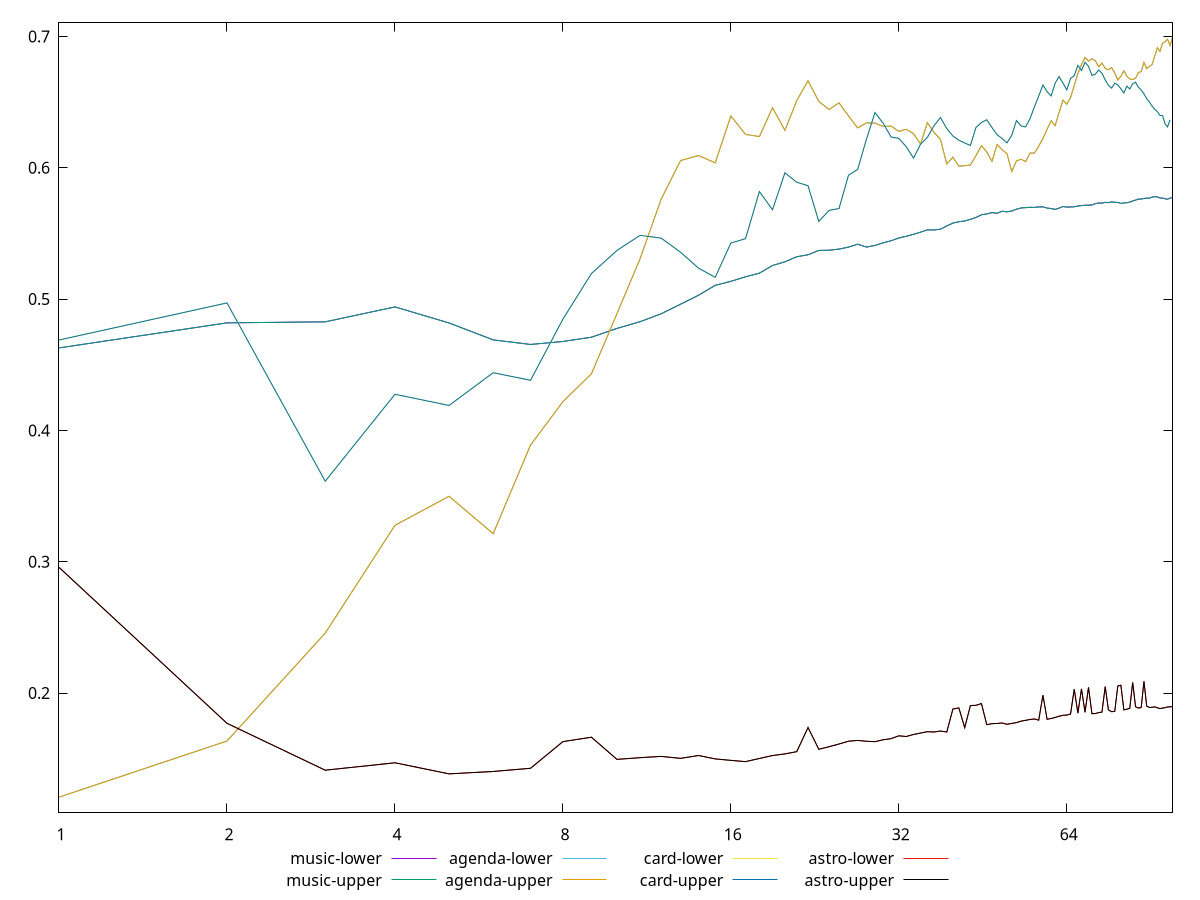 reset

$musicLower <<EOF
0 0.5218803614942982
1 0.46281041183942695
2 0.48188414254664197
3 0.48266953968774057
4 0.49401995954934363
5 0.4817949891841581
6 0.46890988050004556
7 0.465435664785239
8 0.46770767709713185
9 0.47095181304376504
10 0.47766173139068785
11 0.4827741334475555
12 0.48878858431038863
13 0.49608695063617353
14 0.5029074865160675
15 0.5104678488475123
16 0.5135131728974811
17 0.5169627857340501
18 0.5197343838878562
19 0.5255599557951957
20 0.5283883997760594
21 0.5322177803320248
22 0.533736965389042
23 0.5370193840872229
24 0.537188562415329
25 0.5380369142228403
26 0.5395777226937123
27 0.541754891525987
28 0.5395810512832656
29 0.5408160735736368
30 0.5428370886999607
31 0.54441374900746
32 0.546507666385135
33 0.54779544284499
34 0.5493161789455338
35 0.5509375556336773
36 0.5527226257365023
37 0.5525972078547068
38 0.553223833222882
39 0.555663190818496
40 0.557851755808854
41 0.5588911839917543
42 0.5594325537288983
43 0.5607048474684359
44 0.5621067132985272
45 0.5641700373946457
46 0.5648132071042
47 0.5658088564991811
48 0.5653111081619469
49 0.5668789654904571
50 0.566406825233825
51 0.5670720188295846
52 0.5684227100107618
53 0.5693892095228776
54 0.5696022961264027
55 0.5698660126862419
56 0.5697575837164253
57 0.5701606767586257
58 0.5702113878465297
59 0.5692959395615372
60 0.5688967467513542
61 0.5682728819256604
62 0.5692471648985843
63 0.5704629314344015
64 0.5700134084547824
65 0.5701446242719882
66 0.5702735386095565
67 0.5708058519807716
68 0.5711933184153623
69 0.5714033629050709
70 0.5715018829100013
71 0.5716302548284918
72 0.5726543578850446
73 0.5731227944275983
74 0.573037409265187
75 0.5736531238412899
76 0.5733960897737412
77 0.5739859678203649
78 0.5736838204963024
79 0.5735923106121991
80 0.5727780916564857
81 0.5732317351814187
82 0.5733582517384976
83 0.5737987893813449
84 0.574694813545408
85 0.5753627290870178
86 0.5761027547510436
87 0.5761392215935929
88 0.5766128617805908
89 0.576825137541339
90 0.5767796817722929
91 0.5776194763314713
92 0.5779468678610372
93 0.5778041425105497
94 0.5769133717768082
95 0.5769059037805467
96 0.5763633084217261
97 0.575991721196719
98 0.5769226437426677
99 0.5773143604460856
EOF

$musicUpper <<EOF
0 0.5218803614942982
1 0.46281041183942695
2 0.48188414254664197
3 0.48266953968774057
4 0.49401995954934363
5 0.4817949891841581
6 0.46890988050004556
7 0.465435664785239
8 0.46770767709713185
9 0.47095181304376504
10 0.47766173139068785
11 0.4827741334475555
12 0.48878858431038863
13 0.49608695063617353
14 0.5029074865160675
15 0.5104678488475123
16 0.5135131728974811
17 0.5169627857340501
18 0.5197343838878562
19 0.5255599557951957
20 0.5283883997760594
21 0.5322177803320248
22 0.533736965389042
23 0.5370193840872229
24 0.537188562415329
25 0.5380369142228403
26 0.5395777226937123
27 0.541754891525987
28 0.5395810512832656
29 0.5408160735736368
30 0.5428370886999607
31 0.54441374900746
32 0.546507666385135
33 0.54779544284499
34 0.5493161789455338
35 0.5509375556336773
36 0.5527226257365023
37 0.5525972078547068
38 0.553223833222882
39 0.555663190818496
40 0.557851755808854
41 0.5588911839917543
42 0.5594325537288983
43 0.5607048474684359
44 0.5621067132985272
45 0.5641700373946457
46 0.5648132071042
47 0.5658088564991811
48 0.5653111081619469
49 0.5668789654904571
50 0.566406825233825
51 0.5670720188295846
52 0.5684227100107618
53 0.5693892095228776
54 0.5696022961264027
55 0.5698660126862419
56 0.5697575837164253
57 0.5701606767586257
58 0.5702113878465297
59 0.5692959395615372
60 0.5688967467513542
61 0.5682728819256604
62 0.5692471648985843
63 0.5704629314344015
64 0.5700134084547824
65 0.5701446242719882
66 0.5702735386095565
67 0.5708058519807716
68 0.5711933184153623
69 0.5714033629050709
70 0.5715018829100013
71 0.5716302548284918
72 0.5726543578850446
73 0.5731227944275983
74 0.573037409265187
75 0.5736531238412899
76 0.5733960897737412
77 0.5739859678203649
78 0.5736838204963024
79 0.5735923106121991
80 0.5727780916564857
81 0.5732317351814187
82 0.5733582517384976
83 0.5737987893813449
84 0.574694813545408
85 0.5753627290870178
86 0.5761027547510436
87 0.5761392215935929
88 0.5766128617805908
89 0.576825137541339
90 0.5767796817722929
91 0.5776194763314713
92 0.5779468678610372
93 0.5778041425105497
94 0.5769133717768082
95 0.5769059037805467
96 0.5763633084217261
97 0.575991721196719
98 0.5769226437426677
99 0.5773143604460856
EOF

$agendaLower <<EOF
0 0.24914923492488072
1 0.12074339330562753
2 0.16350043470230868
3 0.24563468367898084
4 0.32769115122202297
5 0.349836126245319
6 0.3213582890055934
7 0.3888424196599489
8 0.4218570033169783
9 0.443126608778802
10 0.48885386478598447
11 0.5306787704455442
12 0.5760279455771183
13 0.6054632598547754
14 0.6093107324145572
15 0.6037161228720136
16 0.6394084913986076
17 0.6253696489363206
18 0.6237007726369275
19 0.6456834310500549
20 0.6284823890523993
21 0.6511119136025794
22 0.6662357530929088
23 0.6504701281872305
24 0.6442860610642707
25 0.6494216036165565
26 0.6394298406932614
27 0.6303106672503739
28 0.6341609889232858
29 0.6339701965561424
30 0.6314472322244601
31 0.631694802873444
32 0.6276315469584383
33 0.6292857822100217
34 0.6259788282855147
35 0.6180164844523983
36 0.6343273345401621
37 0.6269100442858765
38 0.6215763605267353
39 0.6027964474400274
40 0.6080013321689222
41 0.6012011382989534
42 0.6015138393507514
43 0.6020866664471899
44 0.6092682650688918
45 0.6167735426516634
46 0.61202451197859
47 0.6048566743225261
48 0.617603395661711
49 0.6136748642456832
50 0.6107497692976899
51 0.5971093435787863
52 0.6052014593348529
53 0.6064790445039603
54 0.6046514033698399
55 0.6112039434162466
56 0.6111419727615863
57 0.6164075548962136
58 0.6223904505418516
59 0.6292984986263256
60 0.6357391240533968
61 0.6320325671841848
62 0.642144835951481
63 0.6514792297881205
64 0.6483319539618188
65 0.6533530245558128
66 0.6626142832772243
67 0.6716363937447747
68 0.678461545925315
69 0.683991280458907
70 0.6811630217185907
71 0.6829244558623303
72 0.681451177983234
73 0.6767745048493081
74 0.6797171014693816
75 0.6756280039913047
76 0.674616887931223
77 0.6762637037573374
78 0.6721396340118732
79 0.666784320986328
80 0.6696441902227213
81 0.6738597709187586
82 0.6696060757286729
83 0.6676801802833462
84 0.6671309002531955
85 0.6681178909335681
86 0.6725230937912252
87 0.6732013531793102
88 0.680203139850577
89 0.6754298038971717
90 0.6771646386046234
91 0.678526963740611
92 0.685037979642616
93 0.6913561480759511
94 0.6886038225733603
95 0.6948579278230858
96 0.6959680747259626
97 0.6978414660074412
98 0.6929712975802338
99 0.6991643494071762
EOF

$agendaUpper <<EOF
0 0.24914923492488072
1 0.12074339330562753
2 0.16350043470230868
3 0.24563468367898084
4 0.32769115122202297
5 0.349836126245319
6 0.3213582890055934
7 0.3888424196599489
8 0.4218570033169783
9 0.443126608778802
10 0.48885386478598447
11 0.5306787704455442
12 0.5760279455771183
13 0.6054632598547754
14 0.6093107324145572
15 0.6037161228720136
16 0.6394084913986076
17 0.6253696489363206
18 0.6237007726369275
19 0.6456834310500549
20 0.6284823890523993
21 0.6511119136025794
22 0.6662357530929088
23 0.6504701281872305
24 0.6442860610642707
25 0.6494216036165565
26 0.6394298406932614
27 0.6303106672503739
28 0.6341609889232858
29 0.6339701965561424
30 0.6314472322244601
31 0.631694802873444
32 0.6276315469584383
33 0.6292857822100217
34 0.6259788282855147
35 0.6180164844523983
36 0.6343273345401621
37 0.6269100442858765
38 0.6215763605267353
39 0.6027964474400274
40 0.6080013321689222
41 0.6012011382989534
42 0.6015138393507514
43 0.6020866664471899
44 0.6092682650688918
45 0.6167735426516634
46 0.61202451197859
47 0.6048566743225261
48 0.617603395661711
49 0.6136748642456832
50 0.6107497692976899
51 0.5971093435787863
52 0.6052014593348529
53 0.6064790445039603
54 0.6046514033698399
55 0.6112039434162466
56 0.6111419727615863
57 0.6164075548962136
58 0.6223904505418516
59 0.6292984986263256
60 0.6357391240533968
61 0.6320325671841848
62 0.642144835951481
63 0.6514792297881205
64 0.6483319539618188
65 0.6533530245558128
66 0.6626142832772243
67 0.6716363937447747
68 0.678461545925315
69 0.683991280458907
70 0.6811630217185907
71 0.6829244558623303
72 0.681451177983234
73 0.6767745048493081
74 0.6797171014693816
75 0.6756280039913047
76 0.674616887931223
77 0.6762637037573374
78 0.6721396340118732
79 0.666784320986328
80 0.6696441902227213
81 0.6738597709187586
82 0.6696060757286729
83 0.6676801802833462
84 0.6671309002531955
85 0.6681178909335681
86 0.6725230937912252
87 0.6732013531793102
88 0.680203139850577
89 0.6754298038971717
90 0.6771646386046234
91 0.678526963740611
92 0.685037979642616
93 0.6913561480759511
94 0.6886038225733603
95 0.6948579278230858
96 0.6959680747259626
97 0.6978414660074412
98 0.6929712975802338
99 0.6991643494071762
EOF

$cardLower <<EOF
0 0.4796676347913351
1 0.46883787049145975
2 0.497066846544255
3 0.3613044397411819
4 0.4274881302406314
5 0.4189752980891796
6 0.4439190296625618
7 0.43813834339677676
8 0.48468492851414724
9 0.5194569866888132
10 0.5370195485617064
11 0.5485031700669629
12 0.5464010428061106
13 0.5356462741444105
14 0.5235215035500418
15 0.5165382773087636
16 0.542651269385143
17 0.5460159796552146
18 0.5818549819269698
19 0.567995193054627
20 0.5961372176877408
21 0.5889193819753467
22 0.5863149765280143
23 0.5591287845333708
24 0.5675320337459033
25 0.5689054331572774
26 0.5943260214227938
27 0.5986710260752396
28 0.6217540050268971
29 0.6420323601956012
30 0.6338330876616661
31 0.6233506715628908
32 0.6223502677371694
33 0.6159651561125185
34 0.6073668605007676
35 0.6179295336155626
36 0.6230752902692072
37 0.6319853801326856
38 0.6382362958221085
39 0.6298360744589266
40 0.624166373689221
41 0.6208916799353337
42 0.6188244116654424
43 0.6169299220077463
44 0.6307075639052299
45 0.634446775421948
46 0.6365213955267799
47 0.6306082430872362
48 0.6251657866829751
49 0.6222781419119437
50 0.6189173660406789
51 0.624796056202702
52 0.6359231859832601
53 0.6317983806641236
54 0.6310775317646306
55 0.6374179699478568
56 0.6463905942053229
57 0.6545742940522465
58 0.6630301039865649
59 0.6578464520499119
60 0.6546859774509961
61 0.6643903288033812
62 0.6694013218632239
63 0.664446833485014
64 0.6592135910952583
65 0.6680157162087124
66 0.6700750175662521
67 0.6779109626010421
68 0.6740052289518754
69 0.6802393143236549
70 0.6772352771150175
71 0.6703284842116904
72 0.671225769771939
73 0.6744401819806011
74 0.671886849067506
75 0.6668243775795969
76 0.6627740120932271
77 0.6606084467229695
78 0.6643575153467784
79 0.6631007354704734
80 0.6600970783682261
81 0.6569015852235575
82 0.6621440291491492
83 0.6599742317739725
84 0.6639500265734103
85 0.6651081462785676
86 0.6613560452862712
87 0.6590539734722568
88 0.6562496908766777
89 0.6525081624220762
90 0.6499637852379692
91 0.6469943072947287
92 0.6444590249910228
93 0.6427581257691272
94 0.639831854933218
95 0.6397827813512809
96 0.6334881529666406
97 0.6310765810273686
98 0.6364507849008018
EOF

$cardUpper <<EOF
0 0.4796676347913351
1 0.46883787049145975
2 0.497066846544255
3 0.3613044397411819
4 0.4274881302406314
5 0.4189752980891796
6 0.4439190296625618
7 0.43813834339677676
8 0.48468492851414724
9 0.5194569866888132
10 0.5370195485617064
11 0.5485031700669629
12 0.5464010428061106
13 0.5356462741444105
14 0.5235215035500418
15 0.5165382773087636
16 0.542651269385143
17 0.5460159796552146
18 0.5818549819269698
19 0.567995193054627
20 0.5961372176877408
21 0.5889193819753467
22 0.5863149765280143
23 0.5591287845333708
24 0.5675320337459033
25 0.5689054331572774
26 0.5943260214227938
27 0.5986710260752396
28 0.6217540050268971
29 0.6420323601956012
30 0.6338330876616661
31 0.6233506715628908
32 0.6223502677371694
33 0.6159651561125185
34 0.6073668605007676
35 0.6179295336155626
36 0.6230752902692072
37 0.6319853801326856
38 0.6382362958221085
39 0.6298360744589266
40 0.624166373689221
41 0.6208916799353337
42 0.6188244116654424
43 0.6169299220077463
44 0.6307075639052299
45 0.634446775421948
46 0.6365213955267799
47 0.6306082430872362
48 0.6251657866829751
49 0.6222781419119437
50 0.6189173660406789
51 0.624796056202702
52 0.6359231859832601
53 0.6317983806641236
54 0.6310775317646306
55 0.6374179699478568
56 0.6463905942053229
57 0.6545742940522465
58 0.6630301039865649
59 0.6578464520499119
60 0.6546859774509961
61 0.6643903288033812
62 0.6694013218632239
63 0.664446833485014
64 0.6592135910952583
65 0.6680157162087124
66 0.6700750175662521
67 0.6779109626010421
68 0.6740052289518754
69 0.6802393143236549
70 0.6772352771150175
71 0.6703284842116904
72 0.671225769771939
73 0.6744401819806011
74 0.671886849067506
75 0.6668243775795969
76 0.6627740120932271
77 0.6606084467229695
78 0.6643575153467784
79 0.6631007354704734
80 0.6600970783682261
81 0.6569015852235575
82 0.6621440291491492
83 0.6599742317739725
84 0.6639500265734103
85 0.6651081462785676
86 0.6613560452862712
87 0.6590539734722568
88 0.6562496908766777
89 0.6525081624220762
90 0.6499637852379692
91 0.6469943072947287
92 0.6444590249910228
93 0.6427581257691272
94 0.639831854933218
95 0.6397827813512809
96 0.6334881529666406
97 0.6310765810273686
98 0.6364507849008018
EOF

$astroLower <<EOF
0 0.3122049779340422
1 0.29571319656696604
2 0.17697741175339093
3 0.1412699201020099
4 0.14692000603805624
5 0.13847598448016168
6 0.1402966623000502
7 0.1427239213710497
8 0.1630227386862652
9 0.1663834354006612
10 0.1495074756248509
11 0.15079720073823888
12 0.1517794987346946
13 0.1502725375938139
14 0.15244748189988988
15 0.14987468747318816
16 0.1487477611872669
17 0.14778693892476746
18 0.15017714705419571
19 0.15243233239082063
20 0.15365935244764742
21 0.15539109865180825
22 0.1737624460481957
23 0.15717984682097275
24 0.15916050634497106
25 0.16120622534461643
26 0.16332341437418718
27 0.16394158914170334
28 0.1632925180550534
29 0.1629849302778303
30 0.16442695016092856
31 0.16527906615503896
32 0.1674381201075639
33 0.1669288259364064
34 0.1684654062201287
35 0.16953635633797615
36 0.17060149101495195
37 0.17033463479501312
38 0.17109045253636174
39 0.1703299141500501
40 0.18783538598955085
41 0.18866820470935527
42 0.17365437267578257
43 0.19050599538632304
44 0.1906497129716877
45 0.19201937127656485
46 0.17593752784199096
47 0.17668433584236745
48 0.1768310790659405
49 0.17722422126409165
50 0.1761973097357615
51 0.1768878840489
52 0.17749229218667406
53 0.17861413923574282
54 0.1792394137882439
55 0.17988379806831759
56 0.18025891161960328
57 0.1793825497585164
58 0.19841195044321822
59 0.18007427602686524
60 0.18063534494243105
61 0.18143254268109169
62 0.18234778747514865
63 0.18306705610156332
64 0.18325069527637736
65 0.18401308973761774
66 0.20295450210369673
67 0.18468033935573205
68 0.20319508164682687
69 0.1853174454180938
70 0.20435220838088808
71 0.18431465884467355
72 0.1843932347101083
73 0.18509751480904296
74 0.18552205462745505
75 0.20494568812067665
76 0.18715950019012695
77 0.18580379901101376
78 0.18600605948731092
79 0.20535699647122993
80 0.2059749563273372
81 0.18716972021312223
82 0.18769970493049928
83 0.18843574496897228
84 0.20811736306332596
85 0.18958837658627428
86 0.18853965963887917
87 0.1889655011953823
88 0.20894764751022363
89 0.1900550123841905
90 0.18901723811158325
91 0.18919138459099996
92 0.18948771729401026
93 0.18878630013347664
94 0.18815717237477347
95 0.18856731069254618
96 0.18881064825976993
97 0.18942440009317196
98 0.1894544451588916
99 0.18983082547391175
EOF

$astroUpper <<EOF
0 0.3122049779340422
1 0.29571319656696604
2 0.17697741175339093
3 0.1412699201020099
4 0.14692000603805624
5 0.13847598448016168
6 0.1402966623000502
7 0.1427239213710497
8 0.1630227386862652
9 0.1663834354006612
10 0.1495074756248509
11 0.15079720073823888
12 0.1517794987346946
13 0.1502725375938139
14 0.15244748189988988
15 0.14987468747318816
16 0.1487477611872669
17 0.14778693892476746
18 0.15017714705419571
19 0.15243233239082063
20 0.15365935244764742
21 0.15539109865180825
22 0.1737624460481957
23 0.15717984682097275
24 0.15916050634497106
25 0.16120622534461643
26 0.16332341437418718
27 0.16394158914170334
28 0.1632925180550534
29 0.1629849302778303
30 0.16442695016092856
31 0.16527906615503896
32 0.1674381201075639
33 0.1669288259364064
34 0.1684654062201287
35 0.16953635633797615
36 0.17060149101495195
37 0.17033463479501312
38 0.17109045253636174
39 0.1703299141500501
40 0.18783538598955085
41 0.18866820470935527
42 0.17365437267578257
43 0.19050599538632304
44 0.1906497129716877
45 0.19201937127656485
46 0.17593752784199096
47 0.17668433584236745
48 0.1768310790659405
49 0.17722422126409165
50 0.1761973097357615
51 0.1768878840489
52 0.17749229218667406
53 0.17861413923574282
54 0.1792394137882439
55 0.17988379806831759
56 0.18025891161960328
57 0.1793825497585164
58 0.19841195044321822
59 0.18007427602686524
60 0.18063534494243105
61 0.18143254268109169
62 0.18234778747514865
63 0.18306705610156332
64 0.18325069527637736
65 0.18401308973761774
66 0.20295450210369673
67 0.18468033935573205
68 0.20319508164682687
69 0.1853174454180938
70 0.20435220838088808
71 0.18431465884467355
72 0.1843932347101083
73 0.18509751480904296
74 0.18552205462745505
75 0.20494568812067665
76 0.18715950019012695
77 0.18580379901101376
78 0.18600605948731092
79 0.20535699647122993
80 0.2059749563273372
81 0.18716972021312223
82 0.18769970493049928
83 0.18843574496897228
84 0.20811736306332596
85 0.18958837658627428
86 0.18853965963887917
87 0.1889655011953823
88 0.20894764751022363
89 0.1900550123841905
90 0.18901723811158325
91 0.18919138459099996
92 0.18948771729401026
93 0.18878630013347664
94 0.18815717237477347
95 0.18856731069254618
96 0.18881064825976993
97 0.18942440009317196
98 0.1894544451588916
99 0.18983082547391175
EOF

set key outside below
set xrange [1:99]
set yrange [0.10917497418359655:0.7107327685292072]
set trange [0.10917497418359655:0.7107327685292072]
set logscale x 2
set terminal svg size 640, 640 enhanced background rgb 'white'
set output "reports/report_00027_2021-02-24T12-40-31.850Z/meta/scoreEstimate/comparison/all_estimates.svg"

plot $musicLower title "music-lower" with line, \
     $musicUpper title "music-upper" with line, \
     $agendaLower title "agenda-lower" with line, \
     $agendaUpper title "agenda-upper" with line, \
     $cardLower title "card-lower" with line, \
     $cardUpper title "card-upper" with line, \
     $astroLower title "astro-lower" with line, \
     $astroUpper title "astro-upper" with line

reset
